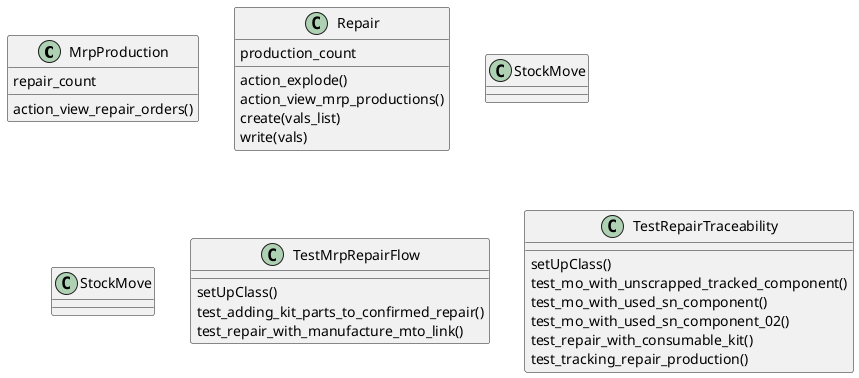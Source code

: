 @startuml classes_mrp_repair
set namespaceSeparator none
class "MrpProduction" as odoo_src.odoo.addons.mrp_repair.models.production.MrpProduction {
  repair_count
  action_view_repair_orders()
}
class "Repair" as odoo_src.odoo.addons.mrp_repair.models.repair.Repair {
  production_count
  action_explode()
  action_view_mrp_productions()
  create(vals_list)
  write(vals)
}
class "StockMove" as odoo_src.odoo.addons.mrp_repair.models.repair.StockMove {
}
class "StockMove" as odoo_src.odoo.addons.mrp_repair.models.stock_move.StockMove {
}
class "TestMrpRepairFlow" as odoo_src.odoo.addons.mrp_repair.tests.test_mrp_repair_flow.TestMrpRepairFlow {
  setUpClass()
  test_adding_kit_parts_to_confirmed_repair()
  test_repair_with_manufacture_mto_link()
}
class "TestRepairTraceability" as odoo_src.odoo.addons.mrp_repair.tests.test_tracability.TestRepairTraceability {
  setUpClass()
  test_mo_with_unscrapped_tracked_component()
  test_mo_with_used_sn_component()
  test_mo_with_used_sn_component_02()
  test_repair_with_consumable_kit()
  test_tracking_repair_production()
}
@enduml
